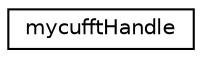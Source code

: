 digraph "Graphical Class Hierarchy"
{
  edge [fontname="Helvetica",fontsize="10",labelfontname="Helvetica",labelfontsize="10"];
  node [fontname="Helvetica",fontsize="10",shape=record];
  rankdir="LR";
  Node0 [label="mycufftHandle",height=0.2,width=0.4,color="black", fillcolor="white", style="filled",URL="$classmycufftHandle.html"];
}
